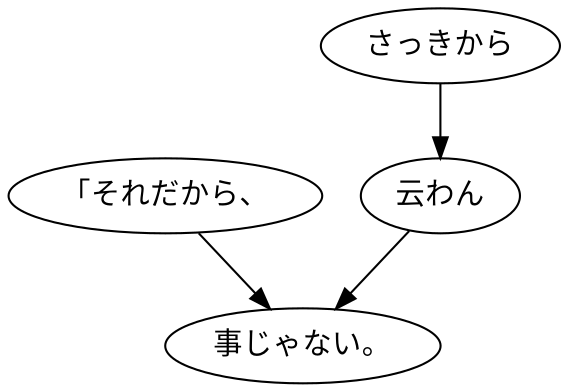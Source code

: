 digraph graph7652 {
	node0 [label="「それだから、"];
	node1 [label="さっきから"];
	node2 [label="云わん"];
	node3 [label="事じゃない。"];
	node0 -> node3;
	node1 -> node2;
	node2 -> node3;
}
